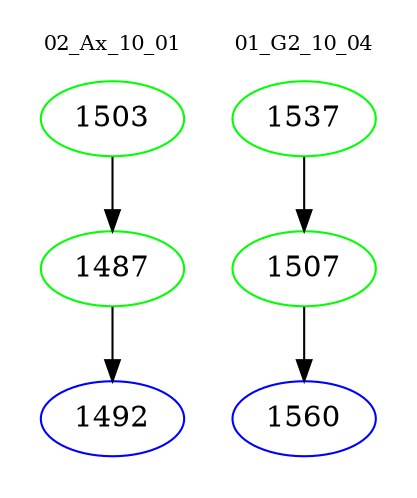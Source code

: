 digraph{
subgraph cluster_0 {
color = white
label = "02_Ax_10_01";
fontsize=10;
T0_1503 [label="1503", color="green"]
T0_1503 -> T0_1487 [color="black"]
T0_1487 [label="1487", color="green"]
T0_1487 -> T0_1492 [color="black"]
T0_1492 [label="1492", color="blue"]
}
subgraph cluster_1 {
color = white
label = "01_G2_10_04";
fontsize=10;
T1_1537 [label="1537", color="green"]
T1_1537 -> T1_1507 [color="black"]
T1_1507 [label="1507", color="green"]
T1_1507 -> T1_1560 [color="black"]
T1_1560 [label="1560", color="blue"]
}
}

